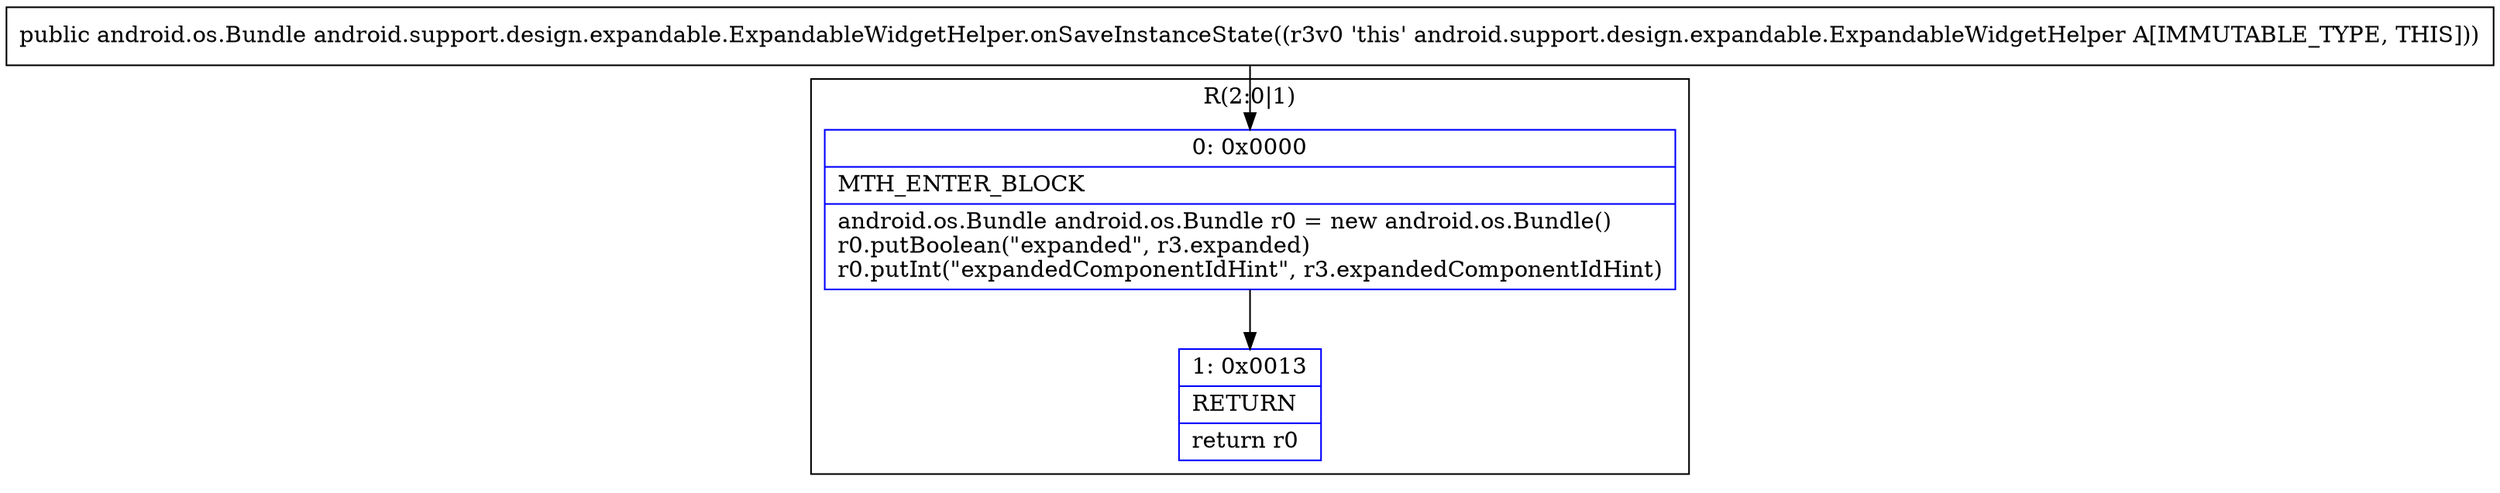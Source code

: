 digraph "CFG forandroid.support.design.expandable.ExpandableWidgetHelper.onSaveInstanceState()Landroid\/os\/Bundle;" {
subgraph cluster_Region_252999680 {
label = "R(2:0|1)";
node [shape=record,color=blue];
Node_0 [shape=record,label="{0\:\ 0x0000|MTH_ENTER_BLOCK\l|android.os.Bundle android.os.Bundle r0 = new android.os.Bundle()\lr0.putBoolean(\"expanded\", r3.expanded)\lr0.putInt(\"expandedComponentIdHint\", r3.expandedComponentIdHint)\l}"];
Node_1 [shape=record,label="{1\:\ 0x0013|RETURN\l|return r0\l}"];
}
MethodNode[shape=record,label="{public android.os.Bundle android.support.design.expandable.ExpandableWidgetHelper.onSaveInstanceState((r3v0 'this' android.support.design.expandable.ExpandableWidgetHelper A[IMMUTABLE_TYPE, THIS])) }"];
MethodNode -> Node_0;
Node_0 -> Node_1;
}

